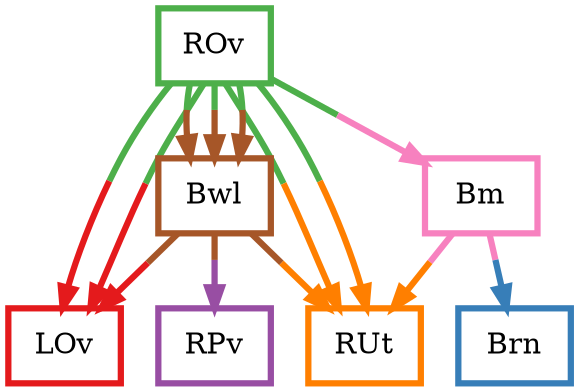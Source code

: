 digraph barS {
	{
		rank=same
	4 [shape=box,penwidth=3,colorscheme=set19,color=3,label="ROv"]
	}
	{
		rank=same
		6 [shape=box,penwidth=3,colorscheme=set19,color=5,label="RUt"]
		5 [shape=box,penwidth=3,colorscheme=set19,color=4,label="RPv"]
		3 [shape=box,penwidth=3,colorscheme=set19,color=1,label="LOv"]
		1 [shape=box,penwidth=3,colorscheme=set19,color=2,label="Brn"]
	}
	2 [shape=box,penwidth=3,colorscheme=set19,color=7,label="Bwl"]
	0 [shape=box,penwidth=3,colorscheme=set19,color=8,label="Bm"]
	4 -> 0 [penwidth=3,colorscheme=set19,color="3;0.5:8"]
	4 -> 3 [penwidth=3,colorscheme=set19,color="3;0.5:1"]
	4 -> 2 [penwidth=3,colorscheme=set19,color="3;0.5:7"]
	4 -> 6 [penwidth=3,colorscheme=set19,color="3;0.5:5"]
	4 -> 2 [penwidth=3,colorscheme=set19,color="3;0.5:7"]
	4 -> 3 [penwidth=3,colorscheme=set19,color="3;0.5:1"]
	4 -> 2 [penwidth=3,colorscheme=set19,color="3;0.5:7"]
	4 -> 6 [penwidth=3,colorscheme=set19,color="3;0.5:5"]
	2 -> 3 [penwidth=3,colorscheme=set19,color="7;0.5:1"]
	2 -> 5 [penwidth=3,colorscheme=set19,color="7;0.5:4"]
	2 -> 6 [penwidth=3,colorscheme=set19,color="7;0.5:5"]
	0 -> 1 [penwidth=3,colorscheme=set19,color="8;0.5:2"]
	0 -> 6 [penwidth=3,colorscheme=set19,color="8;0.5:5"]
}

